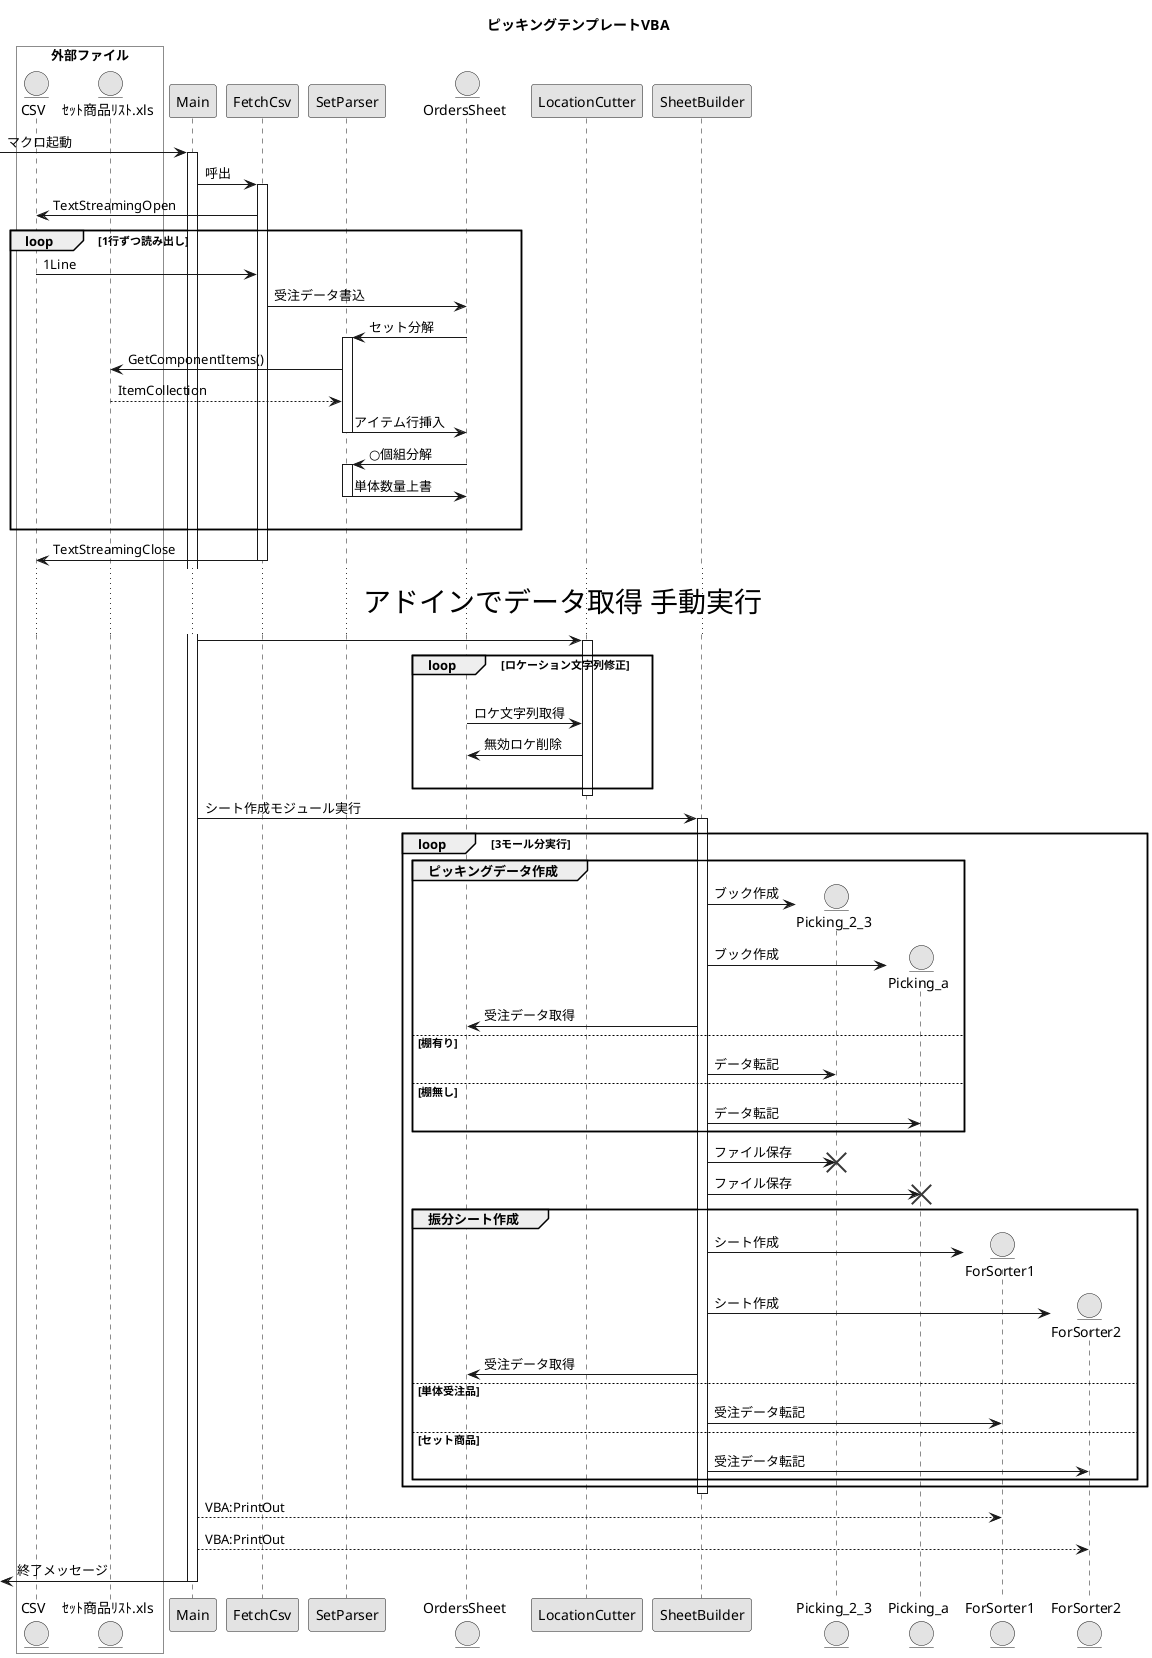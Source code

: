 @startuml picking_create_vba

skinparam monochrome true
skinparam packageFontSize 25

title ピッキングテンプレートVBA

box "外部ファイル" #white
    entity CSV
    entity ｾｯﾄ商品ﾘｽﾄ.xls
end box

participant Main

[-> Main : マクロ起動
activate Main

Main -> FetchCsv : 呼出
activate FetchCsv

CSV <- FetchCsv : TextStreamingOpen 

participant SetParser

Loop 1行ずつ読み出し
    CSV -> FetchCsv : 1Line

    entity OrdersSheet
    FetchCsv -> OrdersSheet : 受注データ書込

    SetParser <- OrdersSheet : セット分解
    
    activate SetParser
        ｾｯﾄ商品ﾘｽﾄ.xls <- SetParser : GetComponentItems()
        ｾｯﾄ商品ﾘｽﾄ.xls --> SetParser : ItemCollection
    
        SetParser -> OrdersSheet : アイテム行挿入
    
    deactivate SetParser

    SetParser <- OrdersSheet :○個組分解
    activate SetParser
        SetParser -> OrdersSheet : 単体数量上書
    deactivate SetParser
    |||
    end loop

CSV <- FetchCsv : TextStreamingClose
deactivate FetchCsv

... <size:28>アドインでデータ取得 手動実行</size> ...

participant LocationCutter

    Main -> LocationCutter

    activate LocationCutter

    loop ロケーション文字列修正
        |||
        OrdersSheet -> LocationCutter :ロケ文字列取得
        OrdersSheet <- LocationCutter :無効ロケ削除
        |||
    end
    deactivate LocationCutter

participant SheetBuilder

Main -> SheetBuilder : シート作成モジュール実行
activate SheetBuilder

loop 3モール分実行     
    Group ピッキングデータ作成

        create entity Picking_2_3
        SheetBuilder -> Picking_2_3 : ブック作成

        create entity Picking_a
        SheetBuilder -> Picking_a : ブック作成

        OrdersSheet <- SheetBuilder : 受注データ取得

        else 棚有り
            SheetBuilder -> Picking_2_3 : データ転記

        else 棚無し
            SheetBuilder -> Picking_a : データ転記
    end

    SheetBuilder -> Picking_2_3 : ファイル保存
    destroy Picking_2_3

    SheetBuilder -> Picking_a : ファイル保存
    destroy Picking_a

    Group 振分シート作成
        
        create entity ForSorter1
        SheetBuilder -> ForSorter1 : シート作成
        create entity ForSorter2
        SheetBuilder -> ForSorter2 : シート作成

        OrdersSheet <- SheetBuilder : 受注データ取得

        else 単体受注品

            SheetBuilder -> ForSorter1 : 受注データ転記
        
        else セット商品

            SheetBuilder -> ForSorter2 : 受注データ転記
        
    end
end

deactivate SheetBuilder

Main --> ForSorter1 : VBA:PrintOut 
Main --> ForSorter2 : VBA:PrintOut


[<- Main : 終了メッセージ

deactivate Main

@enduml